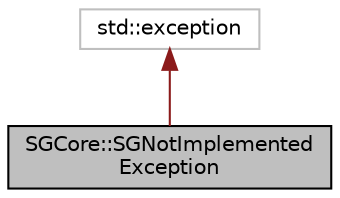 digraph "SGCore::SGNotImplementedException"
{
 // LATEX_PDF_SIZE
  edge [fontname="Helvetica",fontsize="10",labelfontname="Helvetica",labelfontsize="10"];
  node [fontname="Helvetica",fontsize="10",shape=record];
  Node1 [label="SGCore::SGNotImplemented\lException",height=0.2,width=0.4,color="black", fillcolor="grey75", style="filled", fontcolor="black",tooltip=" "];
  Node2 -> Node1 [dir="back",color="firebrick4",fontsize="10",style="solid"];
  Node2 [label="std::exception",height=0.2,width=0.4,color="grey75", fillcolor="white", style="filled",tooltip=" "];
}
